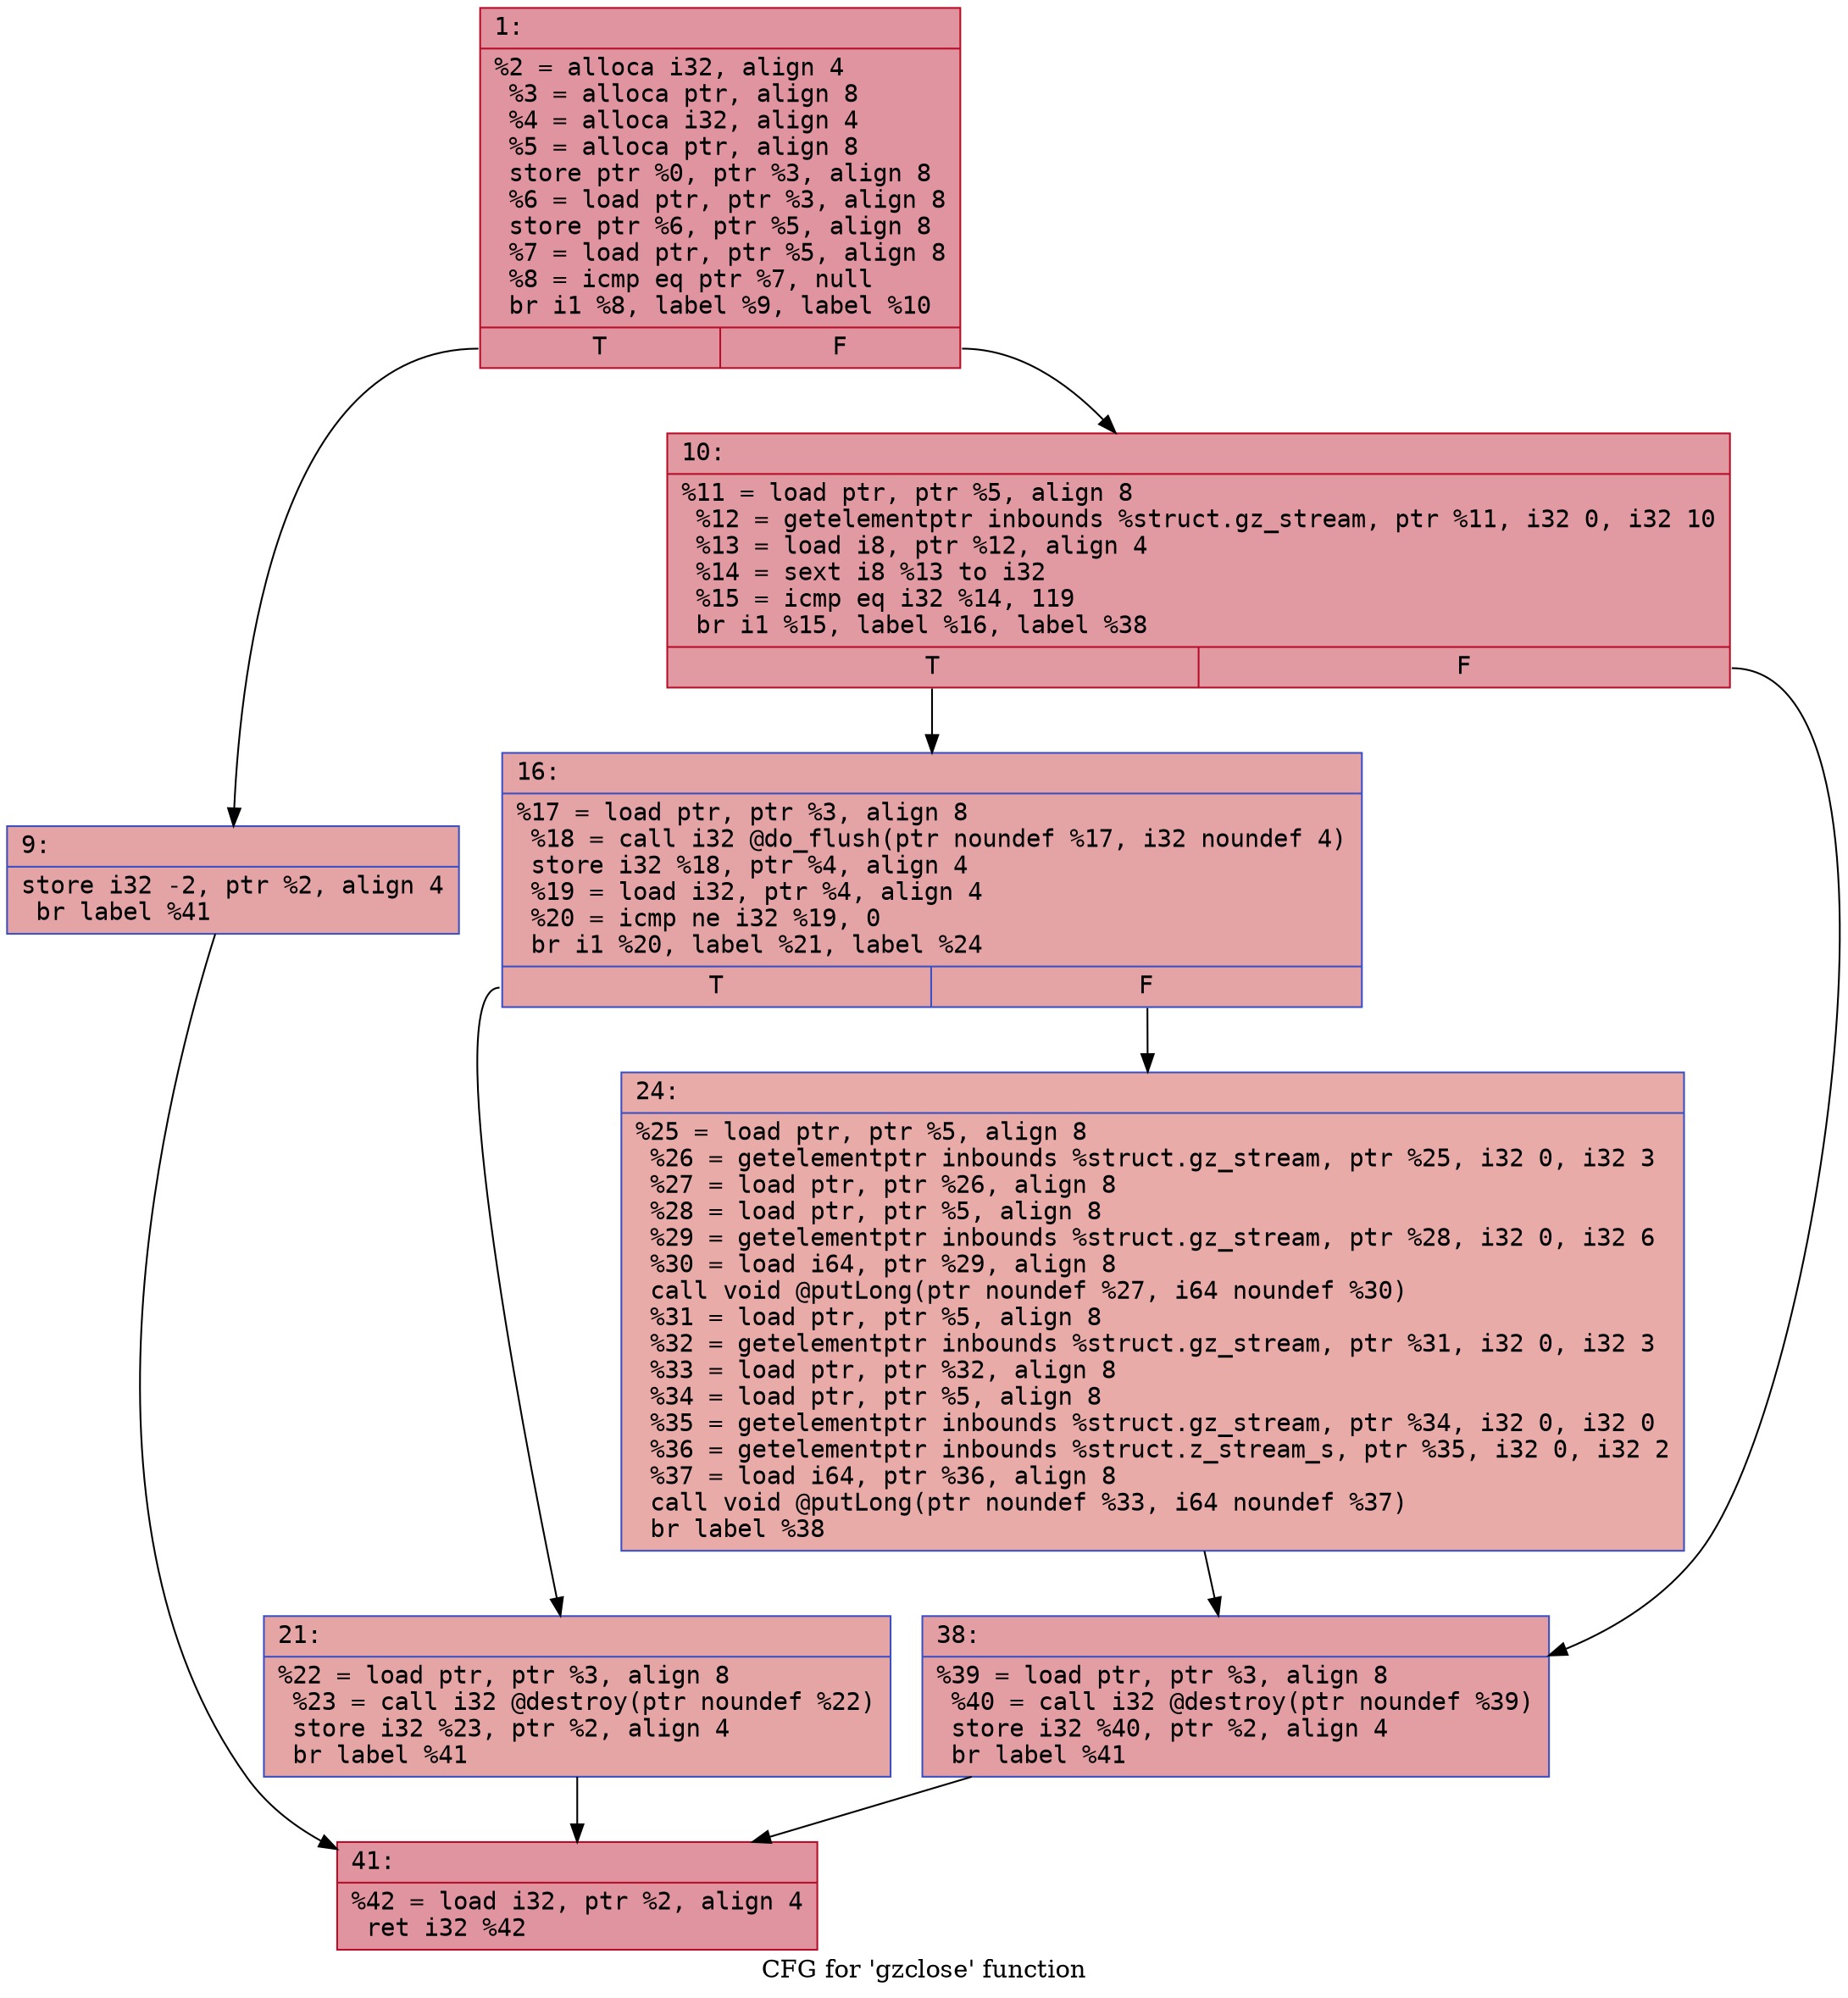 digraph "CFG for 'gzclose' function" {
	label="CFG for 'gzclose' function";

	Node0x600001037f70 [shape=record,color="#b70d28ff", style=filled, fillcolor="#b70d2870" fontname="Courier",label="{1:\l|  %2 = alloca i32, align 4\l  %3 = alloca ptr, align 8\l  %4 = alloca i32, align 4\l  %5 = alloca ptr, align 8\l  store ptr %0, ptr %3, align 8\l  %6 = load ptr, ptr %3, align 8\l  store ptr %6, ptr %5, align 8\l  %7 = load ptr, ptr %5, align 8\l  %8 = icmp eq ptr %7, null\l  br i1 %8, label %9, label %10\l|{<s0>T|<s1>F}}"];
	Node0x600001037f70:s0 -> Node0x600001028000[tooltip="1 -> 9\nProbability 37.50%" ];
	Node0x600001037f70:s1 -> Node0x600001028050[tooltip="1 -> 10\nProbability 62.50%" ];
	Node0x600001028000 [shape=record,color="#3d50c3ff", style=filled, fillcolor="#c32e3170" fontname="Courier",label="{9:\l|  store i32 -2, ptr %2, align 4\l  br label %41\l}"];
	Node0x600001028000 -> Node0x6000010281e0[tooltip="9 -> 41\nProbability 100.00%" ];
	Node0x600001028050 [shape=record,color="#b70d28ff", style=filled, fillcolor="#bb1b2c70" fontname="Courier",label="{10:\l|  %11 = load ptr, ptr %5, align 8\l  %12 = getelementptr inbounds %struct.gz_stream, ptr %11, i32 0, i32 10\l  %13 = load i8, ptr %12, align 4\l  %14 = sext i8 %13 to i32\l  %15 = icmp eq i32 %14, 119\l  br i1 %15, label %16, label %38\l|{<s0>T|<s1>F}}"];
	Node0x600001028050:s0 -> Node0x6000010280a0[tooltip="10 -> 16\nProbability 50.00%" ];
	Node0x600001028050:s1 -> Node0x600001028190[tooltip="10 -> 38\nProbability 50.00%" ];
	Node0x6000010280a0 [shape=record,color="#3d50c3ff", style=filled, fillcolor="#c32e3170" fontname="Courier",label="{16:\l|  %17 = load ptr, ptr %3, align 8\l  %18 = call i32 @do_flush(ptr noundef %17, i32 noundef 4)\l  store i32 %18, ptr %4, align 4\l  %19 = load i32, ptr %4, align 4\l  %20 = icmp ne i32 %19, 0\l  br i1 %20, label %21, label %24\l|{<s0>T|<s1>F}}"];
	Node0x6000010280a0:s0 -> Node0x6000010280f0[tooltip="16 -> 21\nProbability 62.50%" ];
	Node0x6000010280a0:s1 -> Node0x600001028140[tooltip="16 -> 24\nProbability 37.50%" ];
	Node0x6000010280f0 [shape=record,color="#3d50c3ff", style=filled, fillcolor="#c5333470" fontname="Courier",label="{21:\l|  %22 = load ptr, ptr %3, align 8\l  %23 = call i32 @destroy(ptr noundef %22)\l  store i32 %23, ptr %2, align 4\l  br label %41\l}"];
	Node0x6000010280f0 -> Node0x6000010281e0[tooltip="21 -> 41\nProbability 100.00%" ];
	Node0x600001028140 [shape=record,color="#3d50c3ff", style=filled, fillcolor="#cc403a70" fontname="Courier",label="{24:\l|  %25 = load ptr, ptr %5, align 8\l  %26 = getelementptr inbounds %struct.gz_stream, ptr %25, i32 0, i32 3\l  %27 = load ptr, ptr %26, align 8\l  %28 = load ptr, ptr %5, align 8\l  %29 = getelementptr inbounds %struct.gz_stream, ptr %28, i32 0, i32 6\l  %30 = load i64, ptr %29, align 8\l  call void @putLong(ptr noundef %27, i64 noundef %30)\l  %31 = load ptr, ptr %5, align 8\l  %32 = getelementptr inbounds %struct.gz_stream, ptr %31, i32 0, i32 3\l  %33 = load ptr, ptr %32, align 8\l  %34 = load ptr, ptr %5, align 8\l  %35 = getelementptr inbounds %struct.gz_stream, ptr %34, i32 0, i32 0\l  %36 = getelementptr inbounds %struct.z_stream_s, ptr %35, i32 0, i32 2\l  %37 = load i64, ptr %36, align 8\l  call void @putLong(ptr noundef %33, i64 noundef %37)\l  br label %38\l}"];
	Node0x600001028140 -> Node0x600001028190[tooltip="24 -> 38\nProbability 100.00%" ];
	Node0x600001028190 [shape=record,color="#3d50c3ff", style=filled, fillcolor="#be242e70" fontname="Courier",label="{38:\l|  %39 = load ptr, ptr %3, align 8\l  %40 = call i32 @destroy(ptr noundef %39)\l  store i32 %40, ptr %2, align 4\l  br label %41\l}"];
	Node0x600001028190 -> Node0x6000010281e0[tooltip="38 -> 41\nProbability 100.00%" ];
	Node0x6000010281e0 [shape=record,color="#b70d28ff", style=filled, fillcolor="#b70d2870" fontname="Courier",label="{41:\l|  %42 = load i32, ptr %2, align 4\l  ret i32 %42\l}"];
}
